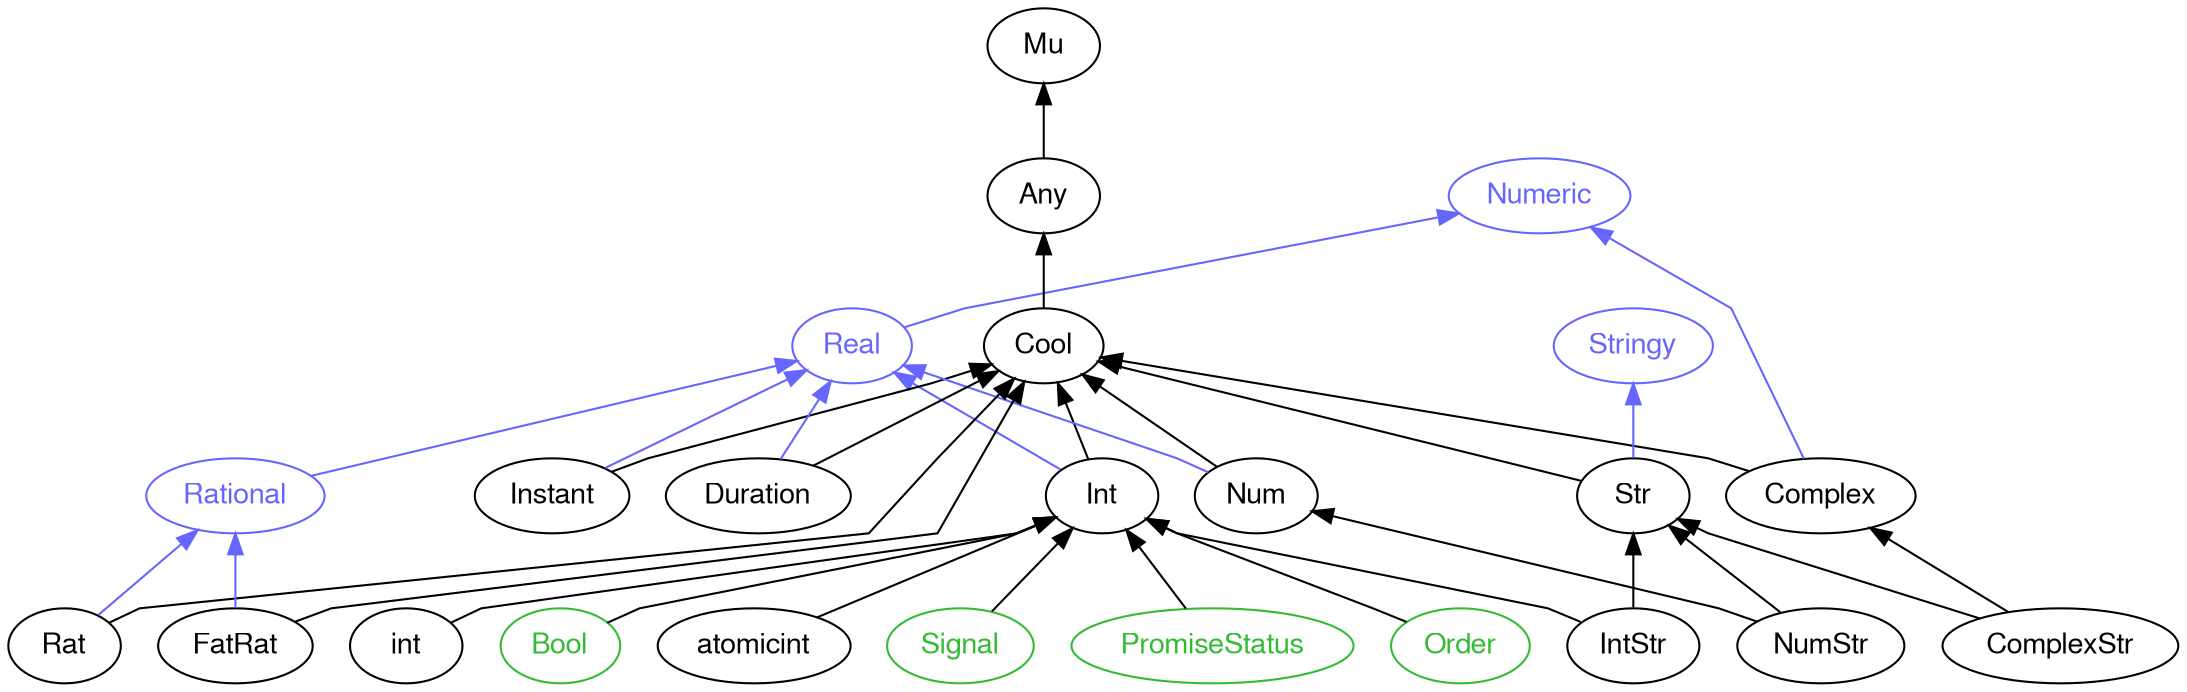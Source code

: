 digraph "perl6-type-graph" {
    rankdir=BT;
    splines=polyline;
    overlap=false; 
    // Types
    "Numeric" [color="#6666FF", fontcolor="#6666FF", href="/type/Numeric", fontname="FreeSans"];
    "Real" [color="#6666FF", fontcolor="#6666FF", href="/type/Real", fontname="FreeSans"];
    "Mu" [color="#000000", fontcolor="#000000", href="/type/Mu", fontname="FreeSans"];
    "Any" [color="#000000", fontcolor="#000000", href="/type/Any", fontname="FreeSans"];
    "Cool" [color="#000000", fontcolor="#000000", href="/type/Cool", fontname="FreeSans"];
    "Complex" [color="#000000", fontcolor="#000000", href="/type/Complex", fontname="FreeSans"];
    "Stringy" [color="#6666FF", fontcolor="#6666FF", href="/type/Stringy", fontname="FreeSans"];
    "Str" [color="#000000", fontcolor="#000000", href="/type/Str", fontname="FreeSans"];
    "ComplexStr" [color="#000000", fontcolor="#000000", href="/type/ComplexStr", fontname="FreeSans"];
    "Int" [color="#000000", fontcolor="#000000", href="/type/Int", fontname="FreeSans"];
    "Instant" [color="#000000", fontcolor="#000000", href="/type/Instant", fontname="FreeSans"];
    "Num" [color="#000000", fontcolor="#000000", href="/type/Num", fontname="FreeSans"];
    "Duration" [color="#000000", fontcolor="#000000", href="/type/Duration", fontname="FreeSans"];
    "Rational" [color="#6666FF", fontcolor="#6666FF", href="/type/Rational", fontname="FreeSans"];
    "atomicint" [color="#000000", fontcolor="#000000", href="/type/atomicint", fontname="FreeSans"];
    "Signal" [color="#33BB33", fontcolor="#33BB33", href="/type/Signal", fontname="FreeSans"];
    "PromiseStatus" [color="#33BB33", fontcolor="#33BB33", href="/type/PromiseStatus", fontname="FreeSans"];
    "Order" [color="#33BB33", fontcolor="#33BB33", href="/type/Order", fontname="FreeSans"];
    "int" [color="#000000", fontcolor="#000000", href="/type/int", fontname="FreeSans"];
    "IntStr" [color="#000000", fontcolor="#000000", href="/type/IntStr", fontname="FreeSans"];
    "Bool" [color="#33BB33", fontcolor="#33BB33", href="/type/Bool", fontname="FreeSans"];
    "NumStr" [color="#000000", fontcolor="#000000", href="/type/NumStr", fontname="FreeSans"];
    "Rat" [color="#000000", fontcolor="#000000", href="/type/Rat", fontname="FreeSans"];
    "FatRat" [color="#000000", fontcolor="#000000", href="/type/FatRat", fontname="FreeSans"];

    // Superclasses
    "Any" -> "Mu" [color="#000000"];
    "Cool" -> "Any" [color="#000000"];
    "Complex" -> "Cool" [color="#000000"];
    "Str" -> "Cool" [color="#000000"];
    "ComplexStr" -> "Complex" [color="#000000"];
    "ComplexStr" -> "Str" [color="#000000"];
    "Int" -> "Cool" [color="#000000"];
    "Instant" -> "Cool" [color="#000000"];
    "Num" -> "Cool" [color="#000000"];
    "Duration" -> "Cool" [color="#000000"];
    "atomicint" -> "Int" [color="#000000"];
    "Signal" -> "Int" [color="#000000"];
    "PromiseStatus" -> "Int" [color="#000000"];
    "Order" -> "Int" [color="#000000"];
    "int" -> "Int" [color="#000000"];
    "IntStr" -> "Int" [color="#000000"];
    "IntStr" -> "Str" [color="#000000"];
    "Bool" -> "Int" [color="#000000"];
    "NumStr" -> "Num" [color="#000000"];
    "NumStr" -> "Str" [color="#000000"];
    "Rat" -> "Cool" [color="#000000"];
    "FatRat" -> "Cool" [color="#000000"];

    // Roles
    "Real" -> "Numeric" [color="#6666FF"];
    "Complex" -> "Numeric" [color="#6666FF"];
    "Str" -> "Stringy" [color="#6666FF"];
    "Int" -> "Real" [color="#6666FF"];
    "Instant" -> "Real" [color="#6666FF"];
    "Num" -> "Real" [color="#6666FF"];
    "Duration" -> "Real" [color="#6666FF"];
    "Rational" -> "Real" [color="#6666FF"];
    "Rat" -> "Rational" [color="#6666FF"];
    "FatRat" -> "Rational" [color="#6666FF"];
}
